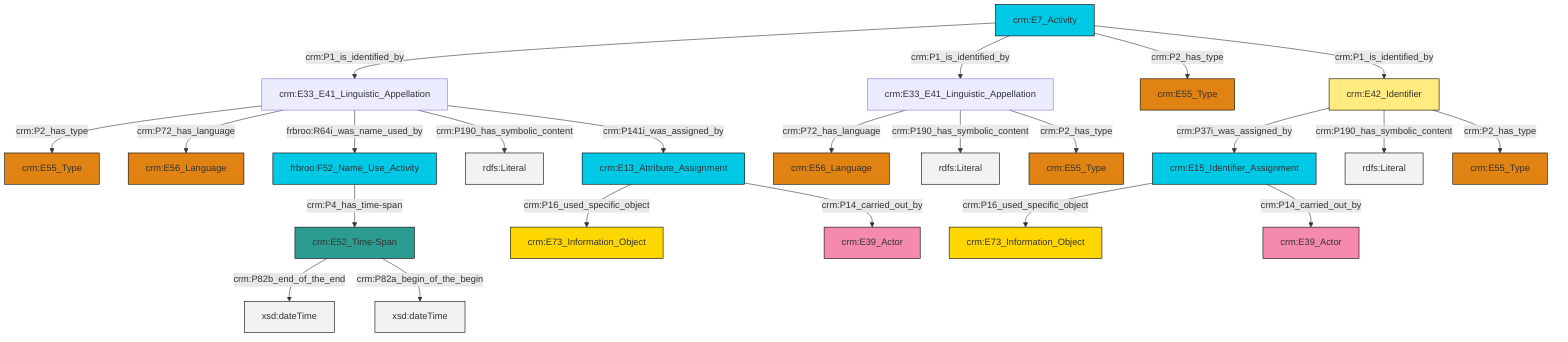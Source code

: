 graph TD
classDef Literal fill:#f2f2f2,stroke:#000000;
classDef CRM_Entity fill:#FFFFFF,stroke:#000000;
classDef Temporal_Entity fill:#00C9E6, stroke:#000000;
classDef Type fill:#E18312, stroke:#000000;
classDef Time-Span fill:#2C9C91, stroke:#000000;
classDef Appellation fill:#FFEB7F, stroke:#000000;
classDef Place fill:#008836, stroke:#000000;
classDef Persistent_Item fill:#B266B2, stroke:#000000;
classDef Conceptual_Object fill:#FFD700, stroke:#000000;
classDef Physical_Thing fill:#D2B48C, stroke:#000000;
classDef Actor fill:#f58aad, stroke:#000000;
classDef PC_Classes fill:#4ce600, stroke:#000000;
classDef Multi fill:#cccccc,stroke:#000000;

0["crm:E33_E41_Linguistic_Appellation"]:::Default -->|crm:P2_has_type| 1["crm:E55_Type"]:::Type
2["crm:E15_Identifier_Assignment"]:::Temporal_Entity -->|crm:P16_used_specific_object| 3["crm:E73_Information_Object"]:::Conceptual_Object
0["crm:E33_E41_Linguistic_Appellation"]:::Default -->|crm:P72_has_language| 4["crm:E56_Language"]:::Type
5["crm:E13_Attribute_Assignment"]:::Temporal_Entity -->|crm:P16_used_specific_object| 6["crm:E73_Information_Object"]:::Conceptual_Object
14["crm:E7_Activity"]:::Temporal_Entity -->|crm:P1_is_identified_by| 0["crm:E33_E41_Linguistic_Appellation"]:::Default
14["crm:E7_Activity"]:::Temporal_Entity -->|crm:P1_is_identified_by| 17["crm:E33_E41_Linguistic_Appellation"]:::Default
11["frbroo:F52_Name_Use_Activity"]:::Temporal_Entity -->|crm:P4_has_time-span| 18["crm:E52_Time-Span"]:::Time-Span
0["crm:E33_E41_Linguistic_Appellation"]:::Default -->|frbroo:R64i_was_name_used_by| 11["frbroo:F52_Name_Use_Activity"]:::Temporal_Entity
15["crm:E42_Identifier"]:::Appellation -->|crm:P37i_was_assigned_by| 2["crm:E15_Identifier_Assignment"]:::Temporal_Entity
18["crm:E52_Time-Span"]:::Time-Span -->|crm:P82b_end_of_the_end| 20[xsd:dateTime]:::Literal
0["crm:E33_E41_Linguistic_Appellation"]:::Default -->|crm:P190_has_symbolic_content| 23[rdfs:Literal]:::Literal
15["crm:E42_Identifier"]:::Appellation -->|crm:P190_has_symbolic_content| 24[rdfs:Literal]:::Literal
14["crm:E7_Activity"]:::Temporal_Entity -->|crm:P2_has_type| 26["crm:E55_Type"]:::Type
2["crm:E15_Identifier_Assignment"]:::Temporal_Entity -->|crm:P14_carried_out_by| 27["crm:E39_Actor"]:::Actor
17["crm:E33_E41_Linguistic_Appellation"]:::Default -->|crm:P72_has_language| 29["crm:E56_Language"]:::Type
5["crm:E13_Attribute_Assignment"]:::Temporal_Entity -->|crm:P14_carried_out_by| 21["crm:E39_Actor"]:::Actor
0["crm:E33_E41_Linguistic_Appellation"]:::Default -->|crm:P141i_was_assigned_by| 5["crm:E13_Attribute_Assignment"]:::Temporal_Entity
18["crm:E52_Time-Span"]:::Time-Span -->|crm:P82a_begin_of_the_begin| 30[xsd:dateTime]:::Literal
17["crm:E33_E41_Linguistic_Appellation"]:::Default -->|crm:P190_has_symbolic_content| 34[rdfs:Literal]:::Literal
17["crm:E33_E41_Linguistic_Appellation"]:::Default -->|crm:P2_has_type| 7["crm:E55_Type"]:::Type
15["crm:E42_Identifier"]:::Appellation -->|crm:P2_has_type| 32["crm:E55_Type"]:::Type
14["crm:E7_Activity"]:::Temporal_Entity -->|crm:P1_is_identified_by| 15["crm:E42_Identifier"]:::Appellation